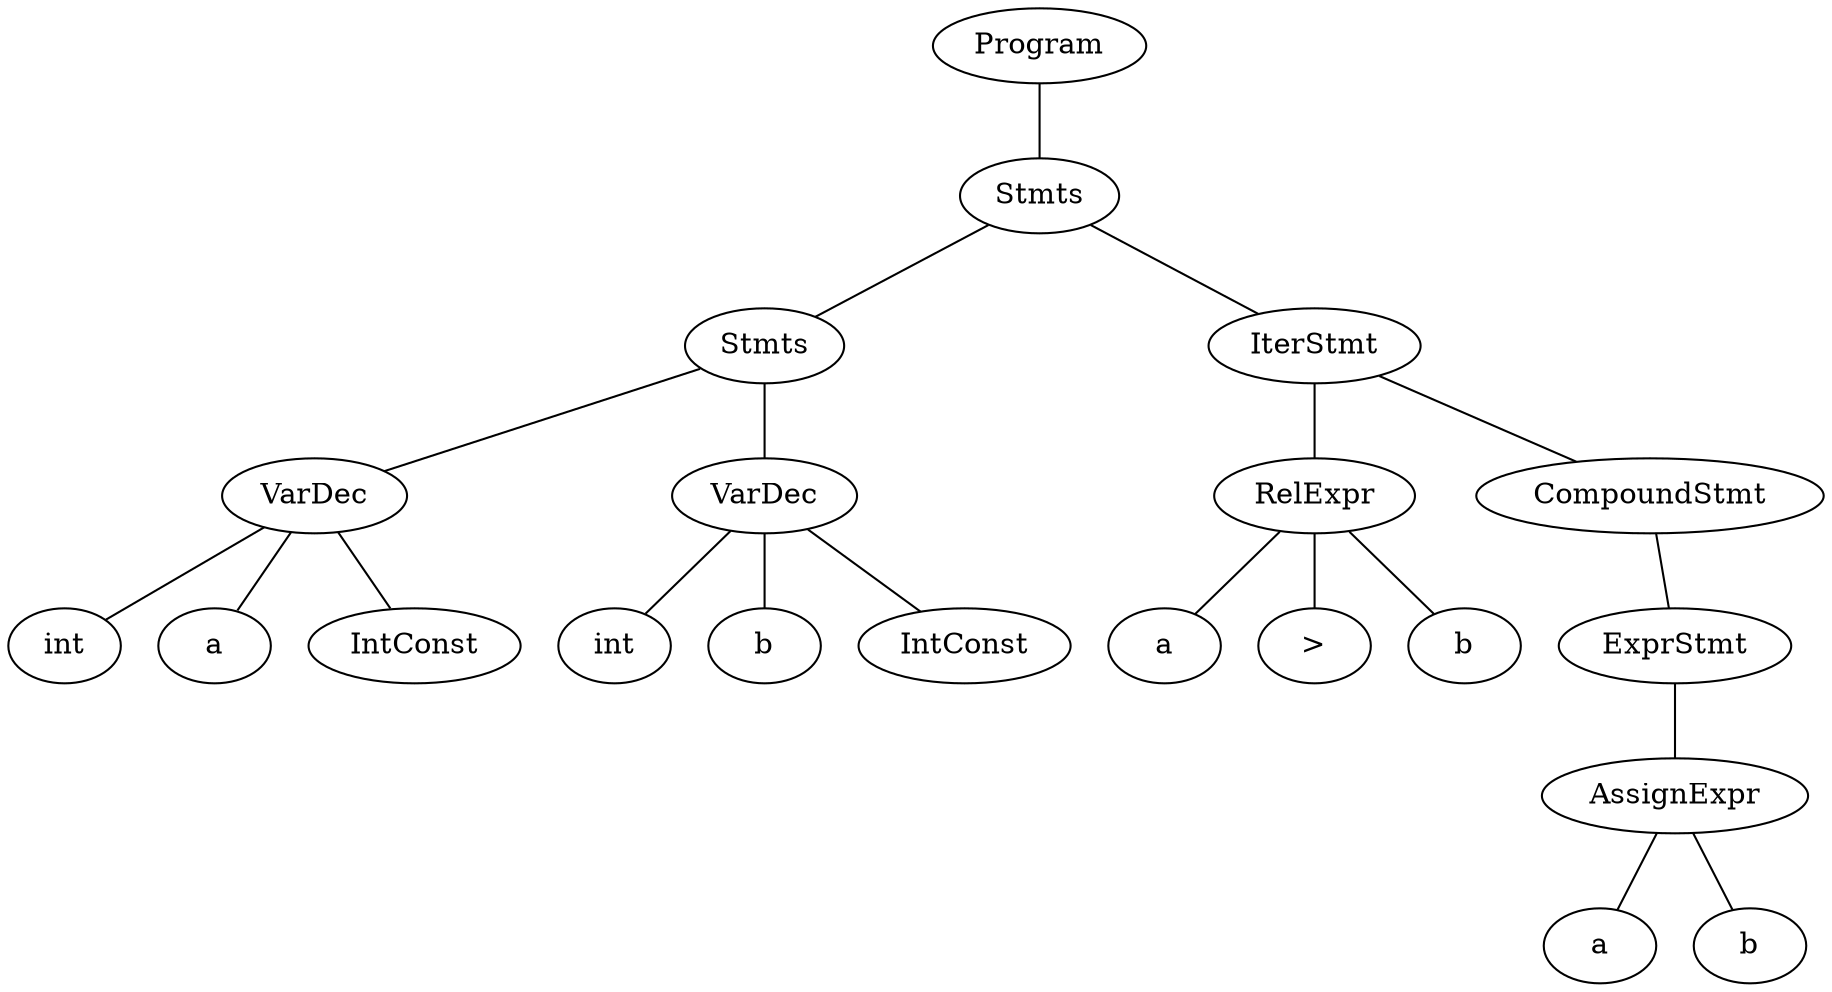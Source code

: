 graph g {
n0 [label="Program"] ;
n0 -- n1
n1 [label="Stmts"] ;
n1 -- n2
n2 [label="Stmts"] ;
n2 -- n3
n3 [label="VarDec"] ;
n3 -- n4
n4 [label="int"] ;
n3 -- n5
n5 [label="a"] ;
n3 -- n6
n6 [label="IntConst"] ;
n2 -- n7
n7 [label="VarDec"] ;
n7 -- n8
n8 [label="int"] ;
n7 -- n9
n9 [label="b"] ;
n7 -- n10
n10 [label="IntConst"] ;
n1 -- n11
n11 [label="IterStmt"] ;
n11 -- n12
n12 [label="RelExpr"] ;
n12 -- n13
n13 [label="a"] ;
n12 -- n14
n14 [label=">"] ;
n12 -- n15
n15 [label="b"] ;
n11 -- n16
n16 [label="CompoundStmt"] ;
n16 -- n17
n17 [label="ExprStmt"] ;
n17 -- n18
n18 [label="AssignExpr"] ;
n18 -- n19
n19 [label="a"] ;
n18 -- n20
n20 [label="b"] ;
}
